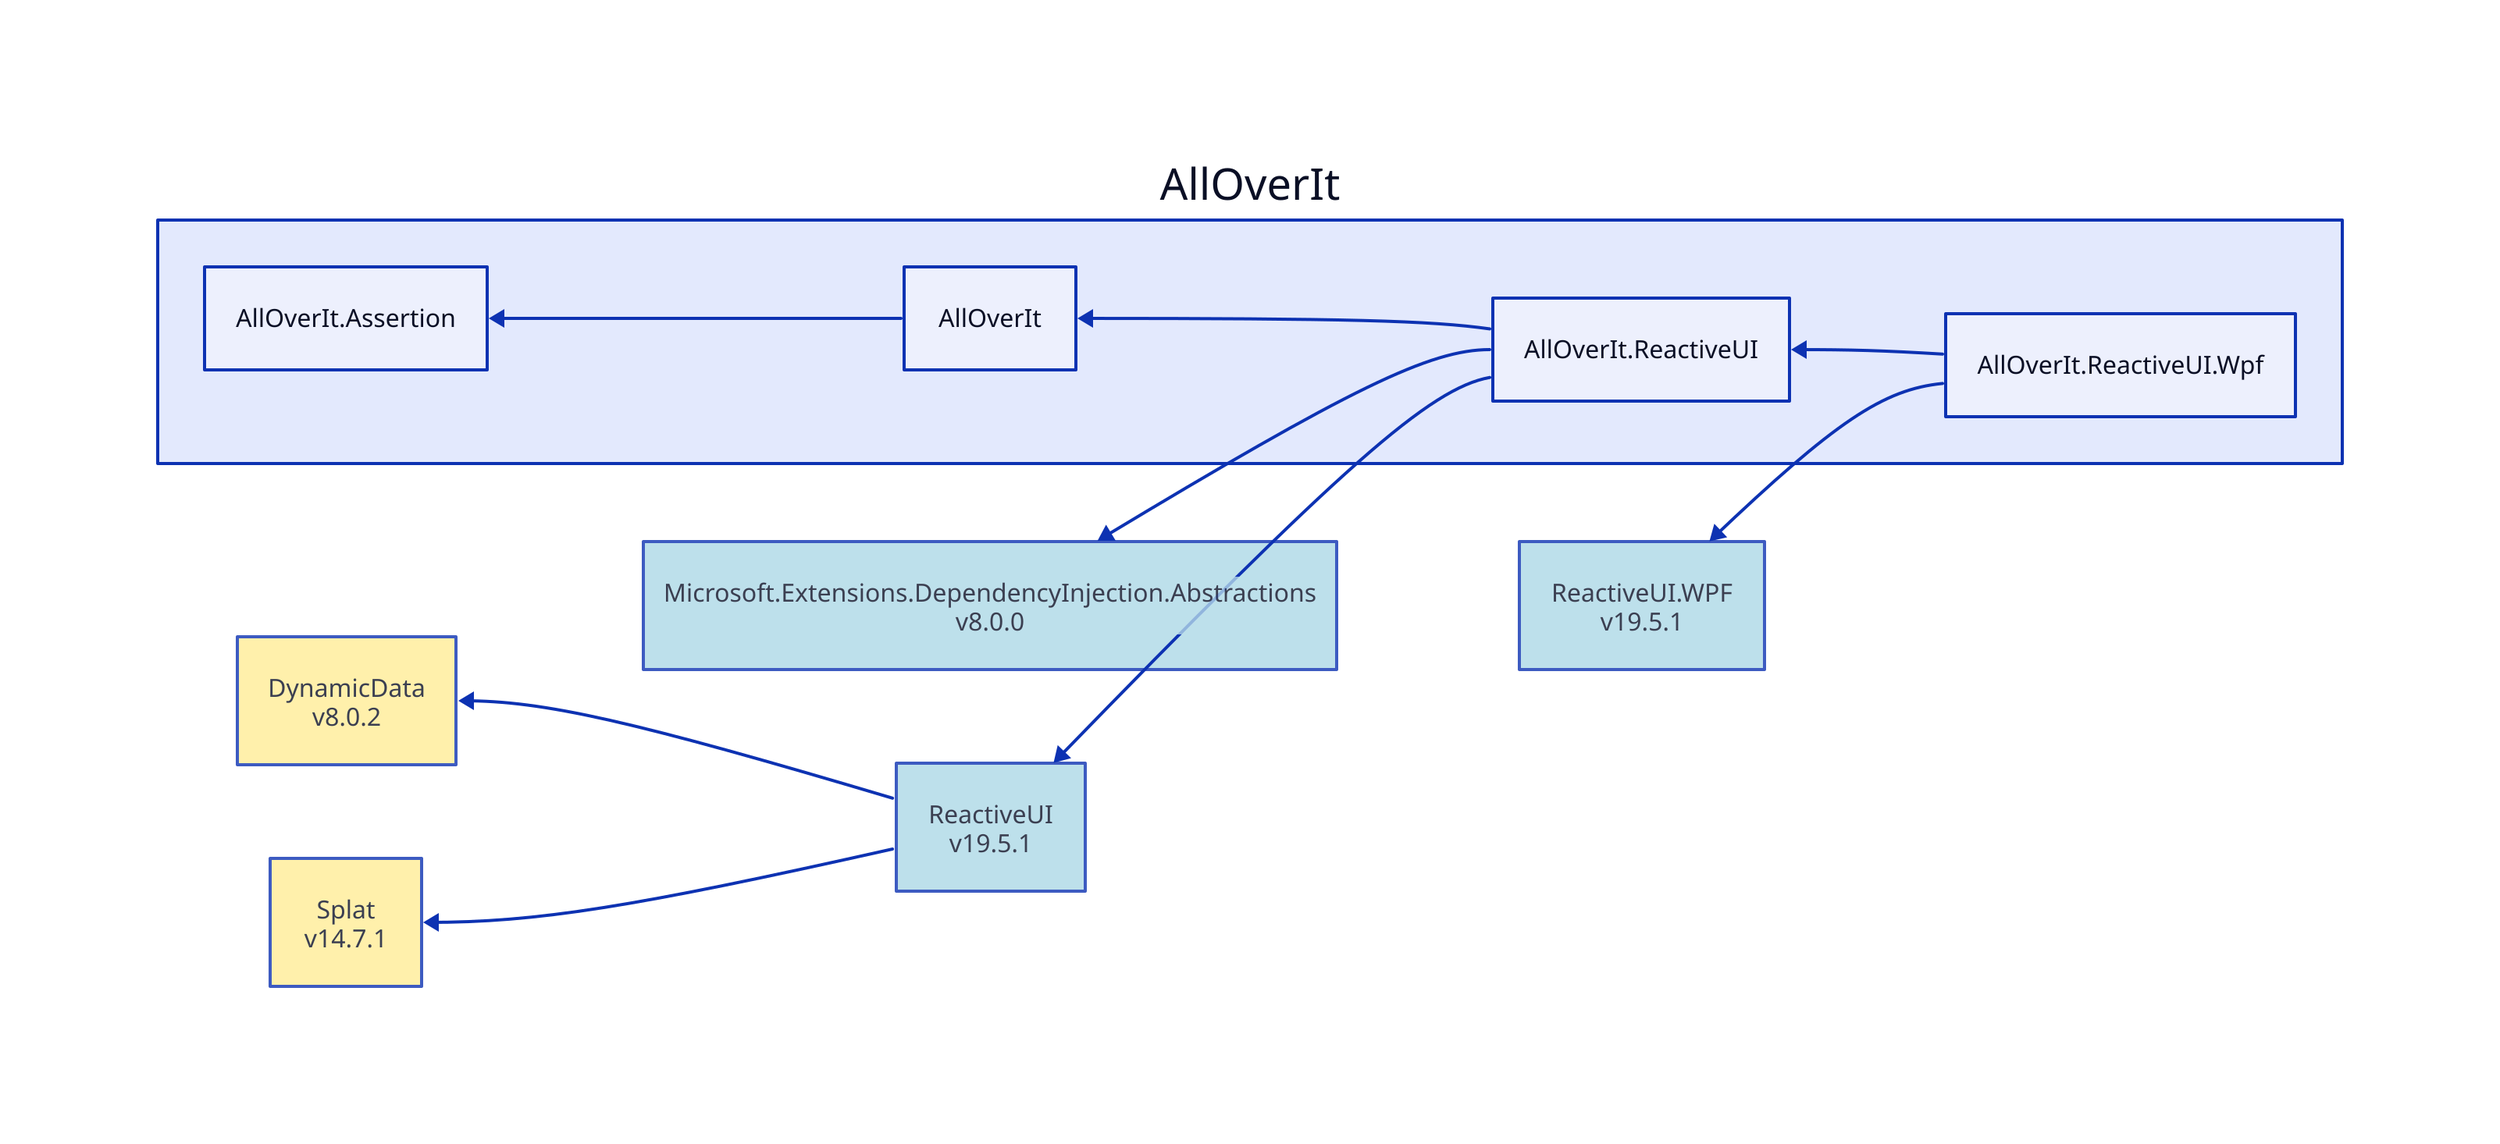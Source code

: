 direction: left

aoi: AllOverIt
aoi.alloverit-reactiveui-wpf: AllOverIt.ReactiveUI.Wpf
reactiveui-wpf_19-5-1: ReactiveUI.WPF\nv19.5.1
reactiveui-wpf_19-5-1.style.fill: "#ADD8E6"
reactiveui-wpf_19-5-1.style.opacity: 0.8
reactiveui-wpf_19-5-1 <- aoi.alloverit-reactiveui-wpf
aoi.alloverit-reactiveui: AllOverIt.ReactiveUI
microsoft-extensions-dependencyinjection-abstractions_8-0-0: Microsoft.Extensions.DependencyInjection.Abstractions\nv8.0.0
microsoft-extensions-dependencyinjection-abstractions_8-0-0.style.fill: "#ADD8E6"
microsoft-extensions-dependencyinjection-abstractions_8-0-0.style.opacity: 0.8
microsoft-extensions-dependencyinjection-abstractions_8-0-0 <- aoi.alloverit-reactiveui
reactiveui_19-5-1: ReactiveUI\nv19.5.1
reactiveui_19-5-1.style.fill: "#ADD8E6"
reactiveui_19-5-1.style.opacity: 0.8
dynamicdata_8-0-2: DynamicData\nv8.0.2
dynamicdata_8-0-2.style.fill: "#FFEC96"
dynamicdata_8-0-2.style.opacity: 0.8
dynamicdata_8-0-2 <- reactiveui_19-5-1
splat_14-7-1: Splat\nv14.7.1
splat_14-7-1.style.fill: "#FFEC96"
splat_14-7-1.style.opacity: 0.8
splat_14-7-1 <- reactiveui_19-5-1
reactiveui_19-5-1 <- aoi.alloverit-reactiveui
aoi.alloverit: AllOverIt
aoi.alloverit-assertion: AllOverIt.Assertion
aoi.alloverit-assertion <- aoi.alloverit
aoi.alloverit <- aoi.alloverit-reactiveui
aoi.alloverit-reactiveui <- aoi.alloverit-reactiveui-wpf
